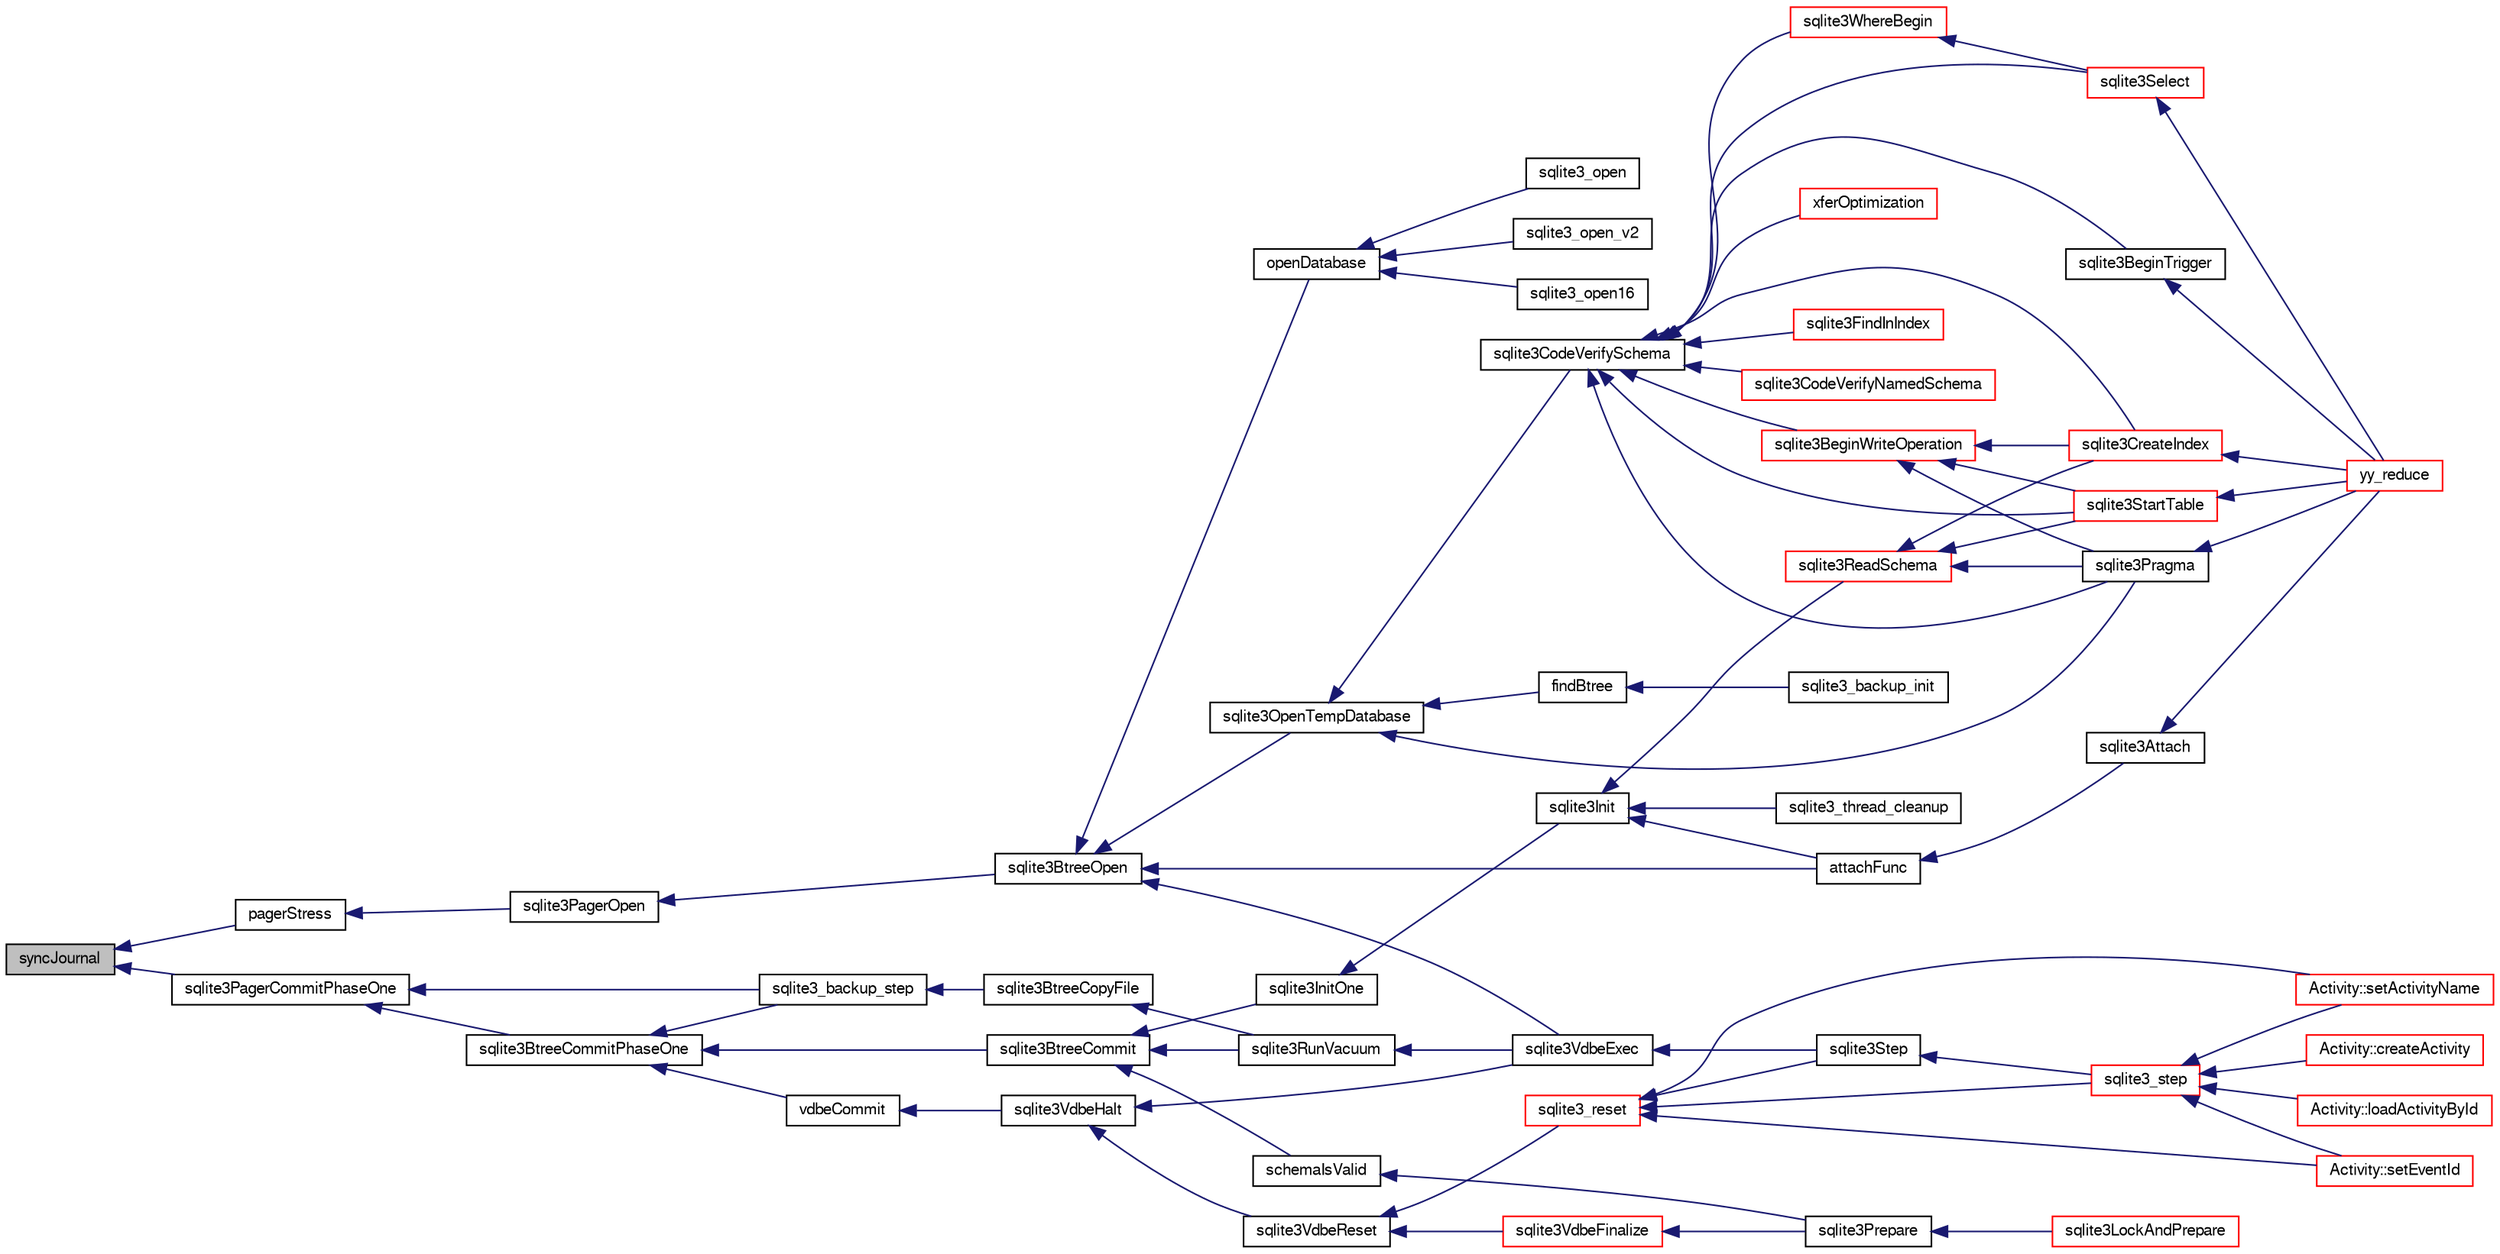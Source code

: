 digraph "syncJournal"
{
  edge [fontname="FreeSans",fontsize="10",labelfontname="FreeSans",labelfontsize="10"];
  node [fontname="FreeSans",fontsize="10",shape=record];
  rankdir="LR";
  Node836446 [label="syncJournal",height=0.2,width=0.4,color="black", fillcolor="grey75", style="filled", fontcolor="black"];
  Node836446 -> Node836447 [dir="back",color="midnightblue",fontsize="10",style="solid",fontname="FreeSans"];
  Node836447 [label="pagerStress",height=0.2,width=0.4,color="black", fillcolor="white", style="filled",URL="$sqlite3_8c.html#abb21a3a371038e9e3e69af0f21a1b386"];
  Node836447 -> Node836448 [dir="back",color="midnightblue",fontsize="10",style="solid",fontname="FreeSans"];
  Node836448 [label="sqlite3PagerOpen",height=0.2,width=0.4,color="black", fillcolor="white", style="filled",URL="$sqlite3_8c.html#a5b4a74e8a1754922c482b7af19b30611"];
  Node836448 -> Node836449 [dir="back",color="midnightblue",fontsize="10",style="solid",fontname="FreeSans"];
  Node836449 [label="sqlite3BtreeOpen",height=0.2,width=0.4,color="black", fillcolor="white", style="filled",URL="$sqlite3_8c.html#a13dcb44dc34af6ce9d38de9c5aa975f9"];
  Node836449 -> Node836450 [dir="back",color="midnightblue",fontsize="10",style="solid",fontname="FreeSans"];
  Node836450 [label="sqlite3VdbeExec",height=0.2,width=0.4,color="black", fillcolor="white", style="filled",URL="$sqlite3_8c.html#a8ce40a614bdc56719c4d642b1e4dfb21"];
  Node836450 -> Node836451 [dir="back",color="midnightblue",fontsize="10",style="solid",fontname="FreeSans"];
  Node836451 [label="sqlite3Step",height=0.2,width=0.4,color="black", fillcolor="white", style="filled",URL="$sqlite3_8c.html#a3f2872e873e2758a4beedad1d5113554"];
  Node836451 -> Node836452 [dir="back",color="midnightblue",fontsize="10",style="solid",fontname="FreeSans"];
  Node836452 [label="sqlite3_step",height=0.2,width=0.4,color="red", fillcolor="white", style="filled",URL="$sqlite3_8h.html#ac1e491ce36b7471eb28387f7d3c74334"];
  Node836452 -> Node836453 [dir="back",color="midnightblue",fontsize="10",style="solid",fontname="FreeSans"];
  Node836453 [label="Activity::createActivity",height=0.2,width=0.4,color="red", fillcolor="white", style="filled",URL="$classActivity.html#a813cc5e52c14ab49b39014c134e3425b"];
  Node836452 -> Node836456 [dir="back",color="midnightblue",fontsize="10",style="solid",fontname="FreeSans"];
  Node836456 [label="Activity::loadActivityById",height=0.2,width=0.4,color="red", fillcolor="white", style="filled",URL="$classActivity.html#abe4ffb4f08a47212ebf9013259d9e7fd"];
  Node836452 -> Node836458 [dir="back",color="midnightblue",fontsize="10",style="solid",fontname="FreeSans"];
  Node836458 [label="Activity::setEventId",height=0.2,width=0.4,color="red", fillcolor="white", style="filled",URL="$classActivity.html#adb1d0fd0d08f473e068f0a4086bfa9ca"];
  Node836452 -> Node836459 [dir="back",color="midnightblue",fontsize="10",style="solid",fontname="FreeSans"];
  Node836459 [label="Activity::setActivityName",height=0.2,width=0.4,color="red", fillcolor="white", style="filled",URL="$classActivity.html#a62dc3737b33915a36086f9dd26d16a81"];
  Node836449 -> Node836478 [dir="back",color="midnightblue",fontsize="10",style="solid",fontname="FreeSans"];
  Node836478 [label="attachFunc",height=0.2,width=0.4,color="black", fillcolor="white", style="filled",URL="$sqlite3_8c.html#a69cb751a7da501b9a0aa37e0d7c3eaf7"];
  Node836478 -> Node836479 [dir="back",color="midnightblue",fontsize="10",style="solid",fontname="FreeSans"];
  Node836479 [label="sqlite3Attach",height=0.2,width=0.4,color="black", fillcolor="white", style="filled",URL="$sqlite3_8c.html#ae0907fe0b43cc1b4c7e6a16213e8546f"];
  Node836479 -> Node836480 [dir="back",color="midnightblue",fontsize="10",style="solid",fontname="FreeSans"];
  Node836480 [label="yy_reduce",height=0.2,width=0.4,color="red", fillcolor="white", style="filled",URL="$sqlite3_8c.html#a7c419a9b25711c666a9a2449ef377f14"];
  Node836449 -> Node836711 [dir="back",color="midnightblue",fontsize="10",style="solid",fontname="FreeSans"];
  Node836711 [label="sqlite3OpenTempDatabase",height=0.2,width=0.4,color="black", fillcolor="white", style="filled",URL="$sqlite3_8c.html#aaf3088380b731428b72d3b5777f93755"];
  Node836711 -> Node836655 [dir="back",color="midnightblue",fontsize="10",style="solid",fontname="FreeSans"];
  Node836655 [label="findBtree",height=0.2,width=0.4,color="black", fillcolor="white", style="filled",URL="$sqlite3_8c.html#ab4ee5743b77efd7f8832bf0b9315f973"];
  Node836655 -> Node836656 [dir="back",color="midnightblue",fontsize="10",style="solid",fontname="FreeSans"];
  Node836656 [label="sqlite3_backup_init",height=0.2,width=0.4,color="black", fillcolor="white", style="filled",URL="$sqlite3_8h.html#a9c9aa9e8edeb9910d93148a6621c1097"];
  Node836711 -> Node836712 [dir="back",color="midnightblue",fontsize="10",style="solid",fontname="FreeSans"];
  Node836712 [label="sqlite3CodeVerifySchema",height=0.2,width=0.4,color="black", fillcolor="white", style="filled",URL="$sqlite3_8c.html#ad9d8708d96f8416ec59ebf41c57000f9"];
  Node836712 -> Node836531 [dir="back",color="midnightblue",fontsize="10",style="solid",fontname="FreeSans"];
  Node836531 [label="sqlite3FindInIndex",height=0.2,width=0.4,color="red", fillcolor="white", style="filled",URL="$sqlite3_8c.html#af7d8c56ab0231f44bb5f87b3fafeffb2"];
  Node836712 -> Node836572 [dir="back",color="midnightblue",fontsize="10",style="solid",fontname="FreeSans"];
  Node836572 [label="sqlite3StartTable",height=0.2,width=0.4,color="red", fillcolor="white", style="filled",URL="$sqlite3_8c.html#af49b4395f39d9078a0dda2484c183012"];
  Node836572 -> Node836480 [dir="back",color="midnightblue",fontsize="10",style="solid",fontname="FreeSans"];
  Node836712 -> Node836489 [dir="back",color="midnightblue",fontsize="10",style="solid",fontname="FreeSans"];
  Node836489 [label="sqlite3CreateIndex",height=0.2,width=0.4,color="red", fillcolor="white", style="filled",URL="$sqlite3_8c.html#a8dbe5e590ab6c58a8c45f34f7c81e825"];
  Node836489 -> Node836480 [dir="back",color="midnightblue",fontsize="10",style="solid",fontname="FreeSans"];
  Node836712 -> Node836713 [dir="back",color="midnightblue",fontsize="10",style="solid",fontname="FreeSans"];
  Node836713 [label="sqlite3CodeVerifyNamedSchema",height=0.2,width=0.4,color="red", fillcolor="white", style="filled",URL="$sqlite3_8c.html#a30331e33b8e462cbe3aa83c8bddb8c0e"];
  Node836712 -> Node836714 [dir="back",color="midnightblue",fontsize="10",style="solid",fontname="FreeSans"];
  Node836714 [label="sqlite3BeginWriteOperation",height=0.2,width=0.4,color="red", fillcolor="white", style="filled",URL="$sqlite3_8c.html#a21b1b811bbe305f922244f8913c87f10"];
  Node836714 -> Node836572 [dir="back",color="midnightblue",fontsize="10",style="solid",fontname="FreeSans"];
  Node836714 -> Node836489 [dir="back",color="midnightblue",fontsize="10",style="solid",fontname="FreeSans"];
  Node836714 -> Node836528 [dir="back",color="midnightblue",fontsize="10",style="solid",fontname="FreeSans"];
  Node836528 [label="sqlite3Pragma",height=0.2,width=0.4,color="black", fillcolor="white", style="filled",URL="$sqlite3_8c.html#a111391370f58f8e6a6eca51fd34d62ed"];
  Node836528 -> Node836480 [dir="back",color="midnightblue",fontsize="10",style="solid",fontname="FreeSans"];
  Node836712 -> Node836509 [dir="back",color="midnightblue",fontsize="10",style="solid",fontname="FreeSans"];
  Node836509 [label="xferOptimization",height=0.2,width=0.4,color="red", fillcolor="white", style="filled",URL="$sqlite3_8c.html#ae85c90f7d064fe83f4ed930e708855d2"];
  Node836712 -> Node836528 [dir="back",color="midnightblue",fontsize="10",style="solid",fontname="FreeSans"];
  Node836712 -> Node836529 [dir="back",color="midnightblue",fontsize="10",style="solid",fontname="FreeSans"];
  Node836529 [label="sqlite3Select",height=0.2,width=0.4,color="red", fillcolor="white", style="filled",URL="$sqlite3_8c.html#a2465ee8c956209ba4b272477b7c21a45"];
  Node836529 -> Node836480 [dir="back",color="midnightblue",fontsize="10",style="solid",fontname="FreeSans"];
  Node836712 -> Node836508 [dir="back",color="midnightblue",fontsize="10",style="solid",fontname="FreeSans"];
  Node836508 [label="sqlite3BeginTrigger",height=0.2,width=0.4,color="black", fillcolor="white", style="filled",URL="$sqlite3_8c.html#ac20a731dbd52edec68a09962c7f39a4c"];
  Node836508 -> Node836480 [dir="back",color="midnightblue",fontsize="10",style="solid",fontname="FreeSans"];
  Node836712 -> Node836545 [dir="back",color="midnightblue",fontsize="10",style="solid",fontname="FreeSans"];
  Node836545 [label="sqlite3WhereBegin",height=0.2,width=0.4,color="red", fillcolor="white", style="filled",URL="$sqlite3_8c.html#acad049f5c9a96a8118cffd5e5ce89f7c"];
  Node836545 -> Node836529 [dir="back",color="midnightblue",fontsize="10",style="solid",fontname="FreeSans"];
  Node836711 -> Node836528 [dir="back",color="midnightblue",fontsize="10",style="solid",fontname="FreeSans"];
  Node836449 -> Node836685 [dir="back",color="midnightblue",fontsize="10",style="solid",fontname="FreeSans"];
  Node836685 [label="openDatabase",height=0.2,width=0.4,color="black", fillcolor="white", style="filled",URL="$sqlite3_8c.html#a6a9c3bc3a64234e863413f41db473758"];
  Node836685 -> Node836686 [dir="back",color="midnightblue",fontsize="10",style="solid",fontname="FreeSans"];
  Node836686 [label="sqlite3_open",height=0.2,width=0.4,color="black", fillcolor="white", style="filled",URL="$sqlite3_8h.html#a97ba966ed1acc38409786258268f5f71"];
  Node836685 -> Node836687 [dir="back",color="midnightblue",fontsize="10",style="solid",fontname="FreeSans"];
  Node836687 [label="sqlite3_open_v2",height=0.2,width=0.4,color="black", fillcolor="white", style="filled",URL="$sqlite3_8h.html#a140fe275b6975dc867cea50a65a217c4"];
  Node836685 -> Node836688 [dir="back",color="midnightblue",fontsize="10",style="solid",fontname="FreeSans"];
  Node836688 [label="sqlite3_open16",height=0.2,width=0.4,color="black", fillcolor="white", style="filled",URL="$sqlite3_8h.html#adbc401bb96713f32e553db32f6f3ca33"];
  Node836446 -> Node836716 [dir="back",color="midnightblue",fontsize="10",style="solid",fontname="FreeSans"];
  Node836716 [label="sqlite3PagerCommitPhaseOne",height=0.2,width=0.4,color="black", fillcolor="white", style="filled",URL="$sqlite3_8c.html#a2baf986bff9120486e9acc5951494ea7"];
  Node836716 -> Node836717 [dir="back",color="midnightblue",fontsize="10",style="solid",fontname="FreeSans"];
  Node836717 [label="sqlite3BtreeCommitPhaseOne",height=0.2,width=0.4,color="black", fillcolor="white", style="filled",URL="$sqlite3_8c.html#ae266cba101e64ad99a166f237532e262"];
  Node836717 -> Node836718 [dir="back",color="midnightblue",fontsize="10",style="solid",fontname="FreeSans"];
  Node836718 [label="sqlite3BtreeCommit",height=0.2,width=0.4,color="black", fillcolor="white", style="filled",URL="$sqlite3_8c.html#a8e56ab314556935f9f73080147d26419"];
  Node836718 -> Node836476 [dir="back",color="midnightblue",fontsize="10",style="solid",fontname="FreeSans"];
  Node836476 [label="sqlite3InitOne",height=0.2,width=0.4,color="black", fillcolor="white", style="filled",URL="$sqlite3_8c.html#ac4318b25df65269906b0379251fe9b85"];
  Node836476 -> Node836477 [dir="back",color="midnightblue",fontsize="10",style="solid",fontname="FreeSans"];
  Node836477 [label="sqlite3Init",height=0.2,width=0.4,color="black", fillcolor="white", style="filled",URL="$sqlite3_8c.html#aed74e3dc765631a833f522f425ff5a48"];
  Node836477 -> Node836478 [dir="back",color="midnightblue",fontsize="10",style="solid",fontname="FreeSans"];
  Node836477 -> Node836482 [dir="back",color="midnightblue",fontsize="10",style="solid",fontname="FreeSans"];
  Node836482 [label="sqlite3ReadSchema",height=0.2,width=0.4,color="red", fillcolor="white", style="filled",URL="$sqlite3_8c.html#ac41a97f30334f7d35b2b5713097eca90"];
  Node836482 -> Node836572 [dir="back",color="midnightblue",fontsize="10",style="solid",fontname="FreeSans"];
  Node836482 -> Node836489 [dir="back",color="midnightblue",fontsize="10",style="solid",fontname="FreeSans"];
  Node836482 -> Node836528 [dir="back",color="midnightblue",fontsize="10",style="solid",fontname="FreeSans"];
  Node836477 -> Node836576 [dir="back",color="midnightblue",fontsize="10",style="solid",fontname="FreeSans"];
  Node836576 [label="sqlite3_thread_cleanup",height=0.2,width=0.4,color="black", fillcolor="white", style="filled",URL="$sqlite3_8h.html#a34980c829db84f02e1a1599063469f06"];
  Node836718 -> Node836661 [dir="back",color="midnightblue",fontsize="10",style="solid",fontname="FreeSans"];
  Node836661 [label="schemaIsValid",height=0.2,width=0.4,color="black", fillcolor="white", style="filled",URL="$sqlite3_8c.html#a7c466fe28e7ca6f46b8bf72c46d9738d"];
  Node836661 -> Node836629 [dir="back",color="midnightblue",fontsize="10",style="solid",fontname="FreeSans"];
  Node836629 [label="sqlite3Prepare",height=0.2,width=0.4,color="black", fillcolor="white", style="filled",URL="$sqlite3_8c.html#acb25890858d0bf4b12eb7aae569f0c7b"];
  Node836629 -> Node836630 [dir="back",color="midnightblue",fontsize="10",style="solid",fontname="FreeSans"];
  Node836630 [label="sqlite3LockAndPrepare",height=0.2,width=0.4,color="red", fillcolor="white", style="filled",URL="$sqlite3_8c.html#a5db1ec5589aa2b02c6d979211a8789bd"];
  Node836718 -> Node836636 [dir="back",color="midnightblue",fontsize="10",style="solid",fontname="FreeSans"];
  Node836636 [label="sqlite3RunVacuum",height=0.2,width=0.4,color="black", fillcolor="white", style="filled",URL="$sqlite3_8c.html#a5e83ddc7b3e7e8e79ad5d1fc92de1d2f"];
  Node836636 -> Node836450 [dir="back",color="midnightblue",fontsize="10",style="solid",fontname="FreeSans"];
  Node836717 -> Node836663 [dir="back",color="midnightblue",fontsize="10",style="solid",fontname="FreeSans"];
  Node836663 [label="sqlite3_backup_step",height=0.2,width=0.4,color="black", fillcolor="white", style="filled",URL="$sqlite3_8h.html#a1699b75e98d082eebc465a9e64c35269"];
  Node836663 -> Node836664 [dir="back",color="midnightblue",fontsize="10",style="solid",fontname="FreeSans"];
  Node836664 [label="sqlite3BtreeCopyFile",height=0.2,width=0.4,color="black", fillcolor="white", style="filled",URL="$sqlite3_8c.html#a4d9e19a79f0d5c1dfcef0bd137ae83f9"];
  Node836664 -> Node836636 [dir="back",color="midnightblue",fontsize="10",style="solid",fontname="FreeSans"];
  Node836717 -> Node836719 [dir="back",color="midnightblue",fontsize="10",style="solid",fontname="FreeSans"];
  Node836719 [label="vdbeCommit",height=0.2,width=0.4,color="black", fillcolor="white", style="filled",URL="$sqlite3_8c.html#a5d7f1e0625451b987728f600cfe1b92d"];
  Node836719 -> Node836669 [dir="back",color="midnightblue",fontsize="10",style="solid",fontname="FreeSans"];
  Node836669 [label="sqlite3VdbeHalt",height=0.2,width=0.4,color="black", fillcolor="white", style="filled",URL="$sqlite3_8c.html#a8d1d99703d999190fbc35ecc981cb709"];
  Node836669 -> Node836670 [dir="back",color="midnightblue",fontsize="10",style="solid",fontname="FreeSans"];
  Node836670 [label="sqlite3VdbeReset",height=0.2,width=0.4,color="black", fillcolor="white", style="filled",URL="$sqlite3_8c.html#a315a913742f7267f90d46d41446353b1"];
  Node836670 -> Node836671 [dir="back",color="midnightblue",fontsize="10",style="solid",fontname="FreeSans"];
  Node836671 [label="sqlite3VdbeFinalize",height=0.2,width=0.4,color="red", fillcolor="white", style="filled",URL="$sqlite3_8c.html#af81e0c8d03b71610d3a826469f67bbd4"];
  Node836671 -> Node836629 [dir="back",color="midnightblue",fontsize="10",style="solid",fontname="FreeSans"];
  Node836670 -> Node836678 [dir="back",color="midnightblue",fontsize="10",style="solid",fontname="FreeSans"];
  Node836678 [label="sqlite3_reset",height=0.2,width=0.4,color="red", fillcolor="white", style="filled",URL="$sqlite3_8h.html#a758efebc2e95694959ab0e74b397984c"];
  Node836678 -> Node836458 [dir="back",color="midnightblue",fontsize="10",style="solid",fontname="FreeSans"];
  Node836678 -> Node836459 [dir="back",color="midnightblue",fontsize="10",style="solid",fontname="FreeSans"];
  Node836678 -> Node836451 [dir="back",color="midnightblue",fontsize="10",style="solid",fontname="FreeSans"];
  Node836678 -> Node836452 [dir="back",color="midnightblue",fontsize="10",style="solid",fontname="FreeSans"];
  Node836669 -> Node836450 [dir="back",color="midnightblue",fontsize="10",style="solid",fontname="FreeSans"];
  Node836716 -> Node836663 [dir="back",color="midnightblue",fontsize="10",style="solid",fontname="FreeSans"];
}
